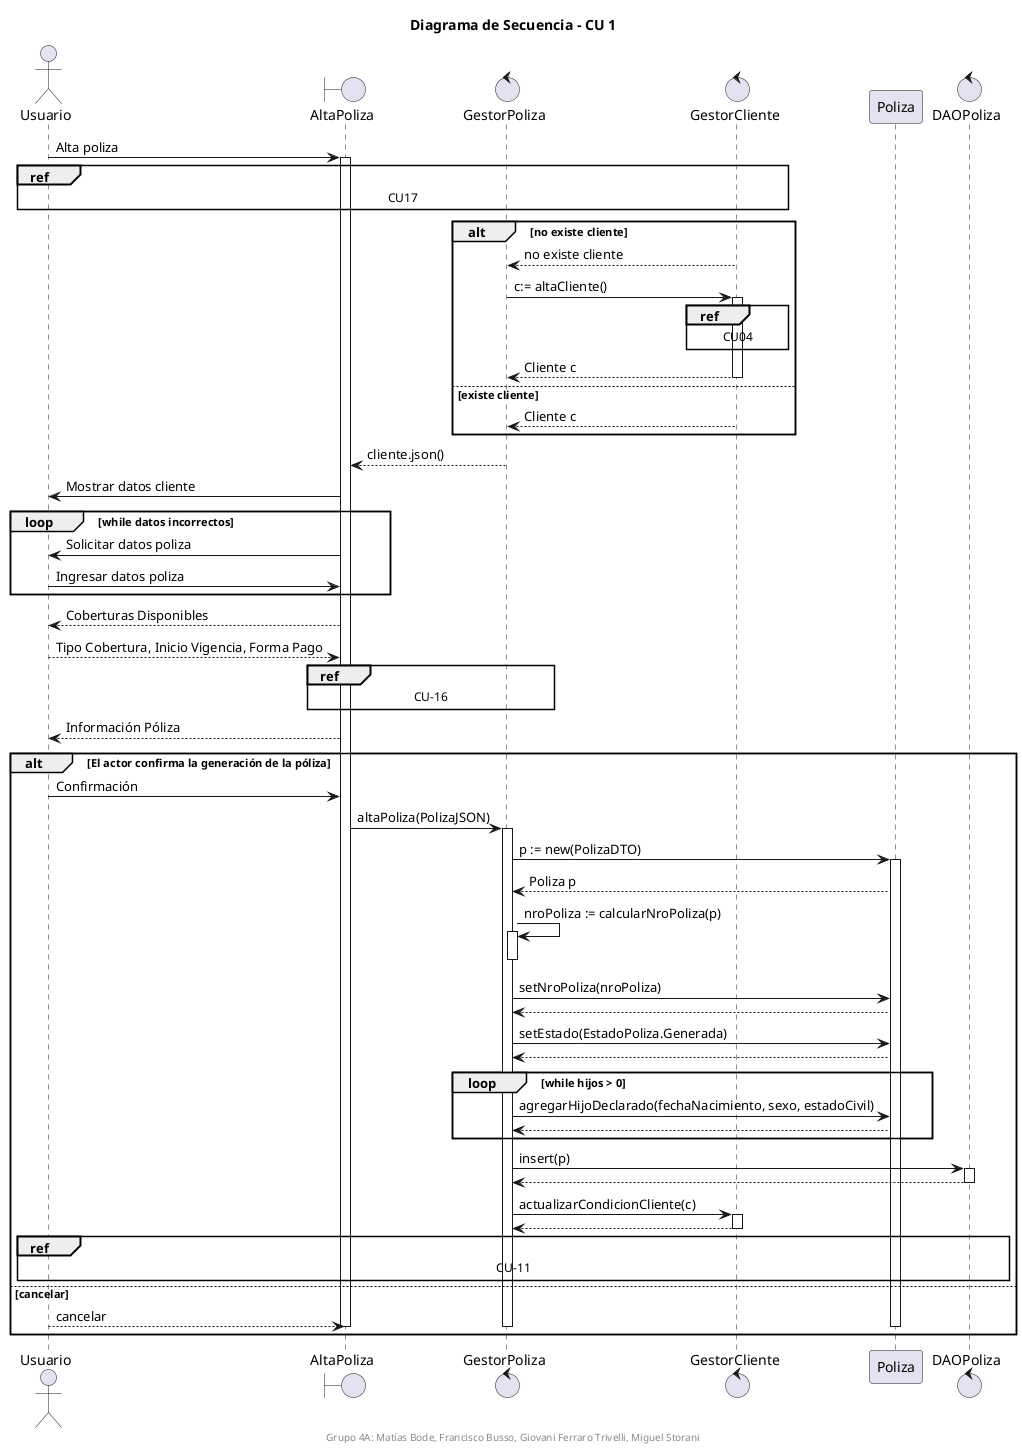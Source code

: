 @startuml

title Diagrama de Secuencia - CU 1
center footer Grupo 4A: Matías Bode, Francisco Busso, Giovani Ferraro Trivelli, Miguel Storani

actor Usuario as User
boundary "AltaPoliza" as IAltaPoliza
control "GestorPoliza" as GPoliza
control "GestorCliente" as GCliente
control DAOPoliza
'database MySQL as Disponibles

User -> IAltaPoliza : Alta poliza
activate IAltaPoliza

ref over GCliente, User, GPoliza
    CU17
end ref

alt no existe cliente
    GPoliza <-- GCliente : no existe cliente
    deactivate GCliente
    
    GPoliza -> GCliente : c:= altaCliente()
    activate GCliente
    ref over GCliente
        CU04
    end ref
    GPoliza <-- GCliente : Cliente c
    deactivate GCliente
else existe cliente
    GPoliza <-- GCliente : Cliente c
    deactivate GCliente
end

/'El sistema muestra los datos del cliente seleccionado.'/

IAltaPoliza <-- GPoliza: cliente.json()
deactivate GPoliza
IAltaPoliza -> User : Mostrar datos cliente

/'El actor ingresa los datos de la póliza'/

loop while datos incorrectos
    IAltaPoliza -> User : Solicitar datos poliza
    User -> IAltaPoliza : Ingresar datos poliza
end loop

/'El sistema muestra las alternativas de cobertura 
  en base a los parámetros ingresados.'/
  
User <-- IAltaPoliza : Coberturas Disponibles

/'El actor selecciona:  
   ▪ el tipo de cobertura que se asociará a la póliza. 
   ▪ La fecha de inicio de vigencia de la póliza 
     (por defecto el día posterior a la fecha actual). 
   ▪ Forma de pago (mensual o semestral). '/
   
User --> IAltaPoliza : Tipo Cobertura, Inicio Vigencia, Forma Pago

/'El sistema calcula el premio, derecho de emisión y descuentos
  correspondientes a la póliza invocando al 
  CU16-Calcular Premio, Derecho de Emisión y Descuentos'/

ref over IAltaPoliza, GPoliza
        CU-16
end ref

/'El sistema muestra la información de la póliza a generar'/

User <-- IAltaPoliza : Información Póliza

/'El actor confirma la generación de la póliza.'/


alt El actor confirma la generación de la póliza
    User -> IAltaPoliza : Confirmación

    /'El sistema genera el número de póliza y guarda 
    la información de la misma. La póliza queda en
    el estado generada. '/

    IAltaPoliza -> GPoliza : altaPoliza(PolizaJSON)
    activate GPoliza
    GPoliza -> Poliza: p := new(PolizaDTO)
    activate Poliza
    GPoliza <-- Poliza: Poliza p 
    

    GPoliza -> GPoliza: nroPoliza := calcularNroPoliza(p)
    activate GPoliza
    deactivate GPoliza
    GPoliza -> Poliza : setNroPoliza(nroPoliza)
    GPoliza <-- Poliza
    

    GPoliza -> Poliza : setEstado(EstadoPoliza.Generada)
    GPoliza <-- Poliza

    loop while hijos > 0
        GPoliza -> Poliza : agregarHijoDeclarado(fechaNacimiento, sexo, estadoCivil)
        Poliza --> GPoliza
    end loop


    database "MySQL" as DAOPoliza
    GPoliza -> DAOPoliza : insert(p)
    activate DAOPoliza
    GPoliza <-- DAOPoliza
    deactivate DAOPoliza

    /'El sistema actualiza la forma de considerar al cliente 
    en base a la política definida por la empresa'/

    GPoliza -> GCliente : actualizarCondicionCliente(c)
    activate GCliente
    GPoliza <-- GCliente
    deactivate GCliente

    ref over User, IAltaPoliza, GPoliza, GCliente, Poliza, DAOPoliza
        CU-11
    end ref

else cancelar
    User --> IAltaPoliza : cancelar
    deactivate IAltaPoliza
    deactivate User
    deactivate GPoliza
    deactivate GCliente
    deactivate Poliza
    deactivate DAOPoliza
end alt

@enduml